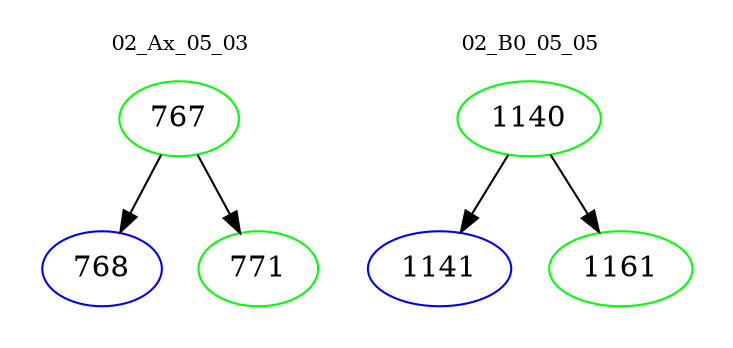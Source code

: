 digraph{
subgraph cluster_0 {
color = white
label = "02_Ax_05_03";
fontsize=10;
T0_767 [label="767", color="green"]
T0_767 -> T0_768 [color="black"]
T0_768 [label="768", color="blue"]
T0_767 -> T0_771 [color="black"]
T0_771 [label="771", color="green"]
}
subgraph cluster_1 {
color = white
label = "02_B0_05_05";
fontsize=10;
T1_1140 [label="1140", color="green"]
T1_1140 -> T1_1141 [color="black"]
T1_1141 [label="1141", color="blue"]
T1_1140 -> T1_1161 [color="black"]
T1_1161 [label="1161", color="green"]
}
}
